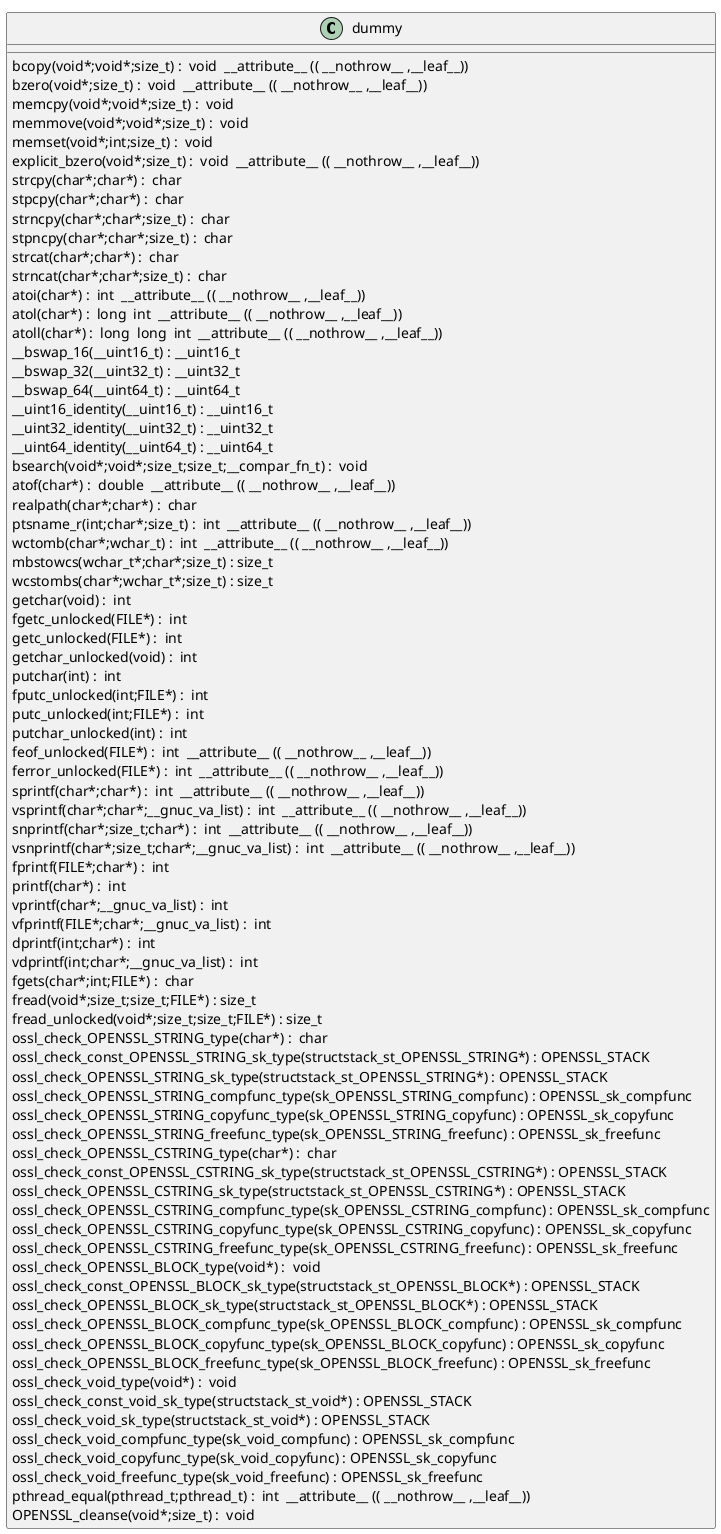 @startuml
!pragma layout smetana
class dummy {
bcopy(void*;void*;size_t) :  void  __attribute__ (( __nothrow__ ,__leaf__)) [[[./../.././qc/crypto/mem_clr.c.html#298]]]
bzero(void*;size_t) :  void  __attribute__ (( __nothrow__ ,__leaf__)) [[[./../.././qc/crypto/mem_clr.c.html#305]]]
memcpy(void*;void*;size_t) :  void  [[[./../.././qc/crypto/mem_clr.c.html#346]]]
memmove(void*;void*;size_t) :  void  [[[./../.././qc/crypto/mem_clr.c.html#354]]]
memset(void*;int;size_t) :  void  [[[./../.././qc/crypto/mem_clr.c.html#361]]]
explicit_bzero(void*;size_t) :  void  __attribute__ (( __nothrow__ ,__leaf__)) [[[./../.././qc/crypto/mem_clr.c.html#374]]]
strcpy(char*;char*) :  char  [[[./../.././qc/crypto/mem_clr.c.html#381]]]
stpcpy(char*;char*) :  char  [[[./../.././qc/crypto/mem_clr.c.html#388]]]
strncpy(char*;char*;size_t) :  char  [[[./../.././qc/crypto/mem_clr.c.html#396]]]
stpncpy(char*;char*;size_t) :  char  [[[./../.././qc/crypto/mem_clr.c.html#406]]]
strcat(char*;char*) :  char  [[[./../.././qc/crypto/mem_clr.c.html#413]]]
strncat(char*;char*;size_t) :  char  [[[./../.././qc/crypto/mem_clr.c.html#420]]]
atoi(char*) :  int  __attribute__ (( __nothrow__ ,__leaf__)) [[[./../.././qc/crypto/mem_clr.c.html#584]]]
atol(char*) :  long  int  __attribute__ (( __nothrow__ ,__leaf__)) [[[./../.././qc/crypto/mem_clr.c.html#589]]]
atoll(char*) :  long  long  int  __attribute__ (( __nothrow__ ,__leaf__)) [[[./../.././qc/crypto/mem_clr.c.html#596]]]
__bswap_16(__uint16_t) : __uint16_t [[[./../.././qc/crypto/mem_clr.c.html#896]]]
__bswap_32(__uint32_t) : __uint32_t [[[./../.././qc/crypto/mem_clr.c.html#911]]]
__bswap_64(__uint64_t) : __uint64_t [[[./../.././qc/crypto/mem_clr.c.html#921]]]
__uint16_identity(__uint16_t) : __uint16_t [[[./../.././qc/crypto/mem_clr.c.html#933]]]
__uint32_identity(__uint32_t) : __uint32_t [[[./../.././qc/crypto/mem_clr.c.html#939]]]
__uint64_identity(__uint64_t) : __uint64_t [[[./../.././qc/crypto/mem_clr.c.html#945]]]
bsearch(void*;void*;size_t;size_t;__compar_fn_t) :  void  [[[./../.././qc/crypto/mem_clr.c.html#1613]]]
atof(char*) :  double  __attribute__ (( __nothrow__ ,__leaf__)) [[[./../.././qc/crypto/mem_clr.c.html#1]]]
realpath(char*;char*) :  char  [[[./../.././qc/crypto/mem_clr.c.html#1]]]
ptsname_r(int;char*;size_t) :  int  __attribute__ (( __nothrow__ ,__leaf__)) [[[./../.././qc/crypto/mem_clr.c.html#1]]]
wctomb(char*;wchar_t) :  int  __attribute__ (( __nothrow__ ,__leaf__)) [[[./../.././qc/crypto/mem_clr.c.html#1]]]
mbstowcs(wchar_t*;char*;size_t) : size_t [[[./../.././qc/crypto/mem_clr.c.html#1]]]
wcstombs(char*;wchar_t*;size_t) : size_t [[[./../.././qc/crypto/mem_clr.c.html#1]]]
getchar(void) :  int  [[[./../.././qc/crypto/mem_clr.c.html#1]]]
fgetc_unlocked(FILE*) :  int  [[[./../.././qc/crypto/mem_clr.c.html#1]]]
getc_unlocked(FILE*) :  int  [[[./../.././qc/crypto/mem_clr.c.html#1]]]
getchar_unlocked(void) :  int  [[[./../.././qc/crypto/mem_clr.c.html#1]]]
putchar(int) :  int  [[[./../.././qc/crypto/mem_clr.c.html#1]]]
fputc_unlocked(int;FILE*) :  int  [[[./../.././qc/crypto/mem_clr.c.html#1]]]
putc_unlocked(int;FILE*) :  int  [[[./../.././qc/crypto/mem_clr.c.html#1]]]
putchar_unlocked(int) :  int  [[[./../.././qc/crypto/mem_clr.c.html#1]]]
feof_unlocked(FILE*) :  int  __attribute__ (( __nothrow__ ,__leaf__)) [[[./../.././qc/crypto/mem_clr.c.html#1]]]
ferror_unlocked(FILE*) :  int  __attribute__ (( __nothrow__ ,__leaf__)) [[[./../.././qc/crypto/mem_clr.c.html#1]]]
sprintf(char*;char*) :  int  __attribute__ (( __nothrow__ ,__leaf__)) [[[./../.././qc/crypto/mem_clr.c.html#1]]]
vsprintf(char*;char*;__gnuc_va_list) :  int  __attribute__ (( __nothrow__ ,__leaf__)) [[[./../.././qc/crypto/mem_clr.c.html#1]]]
snprintf(char*;size_t;char*) :  int  __attribute__ (( __nothrow__ ,__leaf__)) [[[./../.././qc/crypto/mem_clr.c.html#1]]]
vsnprintf(char*;size_t;char*;__gnuc_va_list) :  int  __attribute__ (( __nothrow__ ,__leaf__)) [[[./../.././qc/crypto/mem_clr.c.html#1]]]
fprintf(FILE*;char*) :  int  [[[./../.././qc/crypto/mem_clr.c.html#1]]]
printf(char*) :  int  [[[./../.././qc/crypto/mem_clr.c.html#1]]]
vprintf(char*;__gnuc_va_list) :  int  [[[./../.././qc/crypto/mem_clr.c.html#1]]]
vfprintf(FILE*;char*;__gnuc_va_list) :  int  [[[./../.././qc/crypto/mem_clr.c.html#1]]]
dprintf(int;char*) :  int  [[[./../.././qc/crypto/mem_clr.c.html#1]]]
vdprintf(int;char*;__gnuc_va_list) :  int  [[[./../.././qc/crypto/mem_clr.c.html#1]]]
fgets(char*;int;FILE*) :  char  [[[./../.././qc/crypto/mem_clr.c.html#1]]]
fread(void*;size_t;size_t;FILE*) : size_t [[[./../.././qc/crypto/mem_clr.c.html#1]]]
fread_unlocked(void*;size_t;size_t;FILE*) : size_t [[[./../.././qc/crypto/mem_clr.c.html#1]]]
ossl_check_OPENSSL_STRING_type(char*) :  char  [[[./../.././qc/crypto/mem_clr.c.html#1]]]
ossl_check_const_OPENSSL_STRING_sk_type(structstack_st_OPENSSL_STRING*) : OPENSSL_STACK [[[./../.././qc/crypto/mem_clr.c.html#1]]]
ossl_check_OPENSSL_STRING_sk_type(structstack_st_OPENSSL_STRING*) : OPENSSL_STACK [[[./../.././qc/crypto/mem_clr.c.html#1]]]
ossl_check_OPENSSL_STRING_compfunc_type(sk_OPENSSL_STRING_compfunc) : OPENSSL_sk_compfunc [[[./../.././qc/crypto/mem_clr.c.html#1]]]
ossl_check_OPENSSL_STRING_copyfunc_type(sk_OPENSSL_STRING_copyfunc) : OPENSSL_sk_copyfunc [[[./../.././qc/crypto/mem_clr.c.html#1]]]
ossl_check_OPENSSL_STRING_freefunc_type(sk_OPENSSL_STRING_freefunc) : OPENSSL_sk_freefunc [[[./../.././qc/crypto/mem_clr.c.html#1]]]
ossl_check_OPENSSL_CSTRING_type(char*) :  char  [[[./../.././qc/crypto/mem_clr.c.html#1]]]
ossl_check_const_OPENSSL_CSTRING_sk_type(structstack_st_OPENSSL_CSTRING*) : OPENSSL_STACK [[[./../.././qc/crypto/mem_clr.c.html#1]]]
ossl_check_OPENSSL_CSTRING_sk_type(structstack_st_OPENSSL_CSTRING*) : OPENSSL_STACK [[[./../.././qc/crypto/mem_clr.c.html#1]]]
ossl_check_OPENSSL_CSTRING_compfunc_type(sk_OPENSSL_CSTRING_compfunc) : OPENSSL_sk_compfunc [[[./../.././qc/crypto/mem_clr.c.html#1]]]
ossl_check_OPENSSL_CSTRING_copyfunc_type(sk_OPENSSL_CSTRING_copyfunc) : OPENSSL_sk_copyfunc [[[./../.././qc/crypto/mem_clr.c.html#1]]]
ossl_check_OPENSSL_CSTRING_freefunc_type(sk_OPENSSL_CSTRING_freefunc) : OPENSSL_sk_freefunc [[[./../.././qc/crypto/mem_clr.c.html#1]]]
ossl_check_OPENSSL_BLOCK_type(void*) :  void  [[[./../.././qc/crypto/mem_clr.c.html#1]]]
ossl_check_const_OPENSSL_BLOCK_sk_type(structstack_st_OPENSSL_BLOCK*) : OPENSSL_STACK [[[./../.././qc/crypto/mem_clr.c.html#1]]]
ossl_check_OPENSSL_BLOCK_sk_type(structstack_st_OPENSSL_BLOCK*) : OPENSSL_STACK [[[./../.././qc/crypto/mem_clr.c.html#1]]]
ossl_check_OPENSSL_BLOCK_compfunc_type(sk_OPENSSL_BLOCK_compfunc) : OPENSSL_sk_compfunc [[[./../.././qc/crypto/mem_clr.c.html#1]]]
ossl_check_OPENSSL_BLOCK_copyfunc_type(sk_OPENSSL_BLOCK_copyfunc) : OPENSSL_sk_copyfunc [[[./../.././qc/crypto/mem_clr.c.html#1]]]
ossl_check_OPENSSL_BLOCK_freefunc_type(sk_OPENSSL_BLOCK_freefunc) : OPENSSL_sk_freefunc [[[./../.././qc/crypto/mem_clr.c.html#1]]]
ossl_check_void_type(void*) :  void  [[[./../.././qc/crypto/mem_clr.c.html#1]]]
ossl_check_const_void_sk_type(structstack_st_void*) : OPENSSL_STACK [[[./../.././qc/crypto/mem_clr.c.html#1]]]
ossl_check_void_sk_type(structstack_st_void*) : OPENSSL_STACK [[[./../.././qc/crypto/mem_clr.c.html#1]]]
ossl_check_void_compfunc_type(sk_void_compfunc) : OPENSSL_sk_compfunc [[[./../.././qc/crypto/mem_clr.c.html#1]]]
ossl_check_void_copyfunc_type(sk_void_copyfunc) : OPENSSL_sk_copyfunc [[[./../.././qc/crypto/mem_clr.c.html#1]]]
ossl_check_void_freefunc_type(sk_void_freefunc) : OPENSSL_sk_freefunc [[[./../.././qc/crypto/mem_clr.c.html#1]]]
pthread_equal(pthread_t;pthread_t) :  int  __attribute__ (( __nothrow__ ,__leaf__)) [[[./../.././qc/crypto/mem_clr.c.html#1]]]
OPENSSL_cleanse(void*;size_t) :  void  [[[./../.././qc/crypto/mem_clr.c.html#1]]]
} 
@enduml
